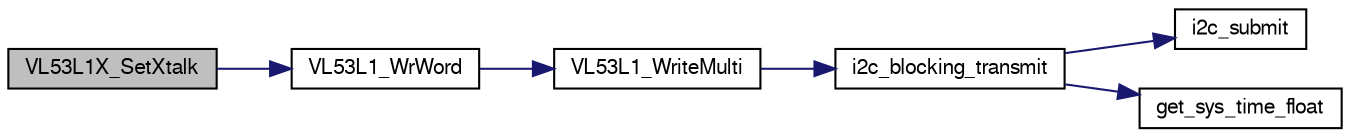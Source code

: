 digraph "VL53L1X_SetXtalk"
{
  edge [fontname="FreeSans",fontsize="10",labelfontname="FreeSans",labelfontsize="10"];
  node [fontname="FreeSans",fontsize="10",shape=record];
  rankdir="LR";
  Node1 [label="VL53L1X_SetXtalk",height=0.2,width=0.4,color="black", fillcolor="grey75", style="filled", fontcolor="black"];
  Node1 -> Node2 [color="midnightblue",fontsize="10",style="solid",fontname="FreeSans"];
  Node2 [label="VL53L1_WrWord",height=0.2,width=0.4,color="black", fillcolor="white", style="filled",URL="$vl53l1__platform_8c.html#a1a8884f5596d0c5874f3ce00a49d997d",tooltip="VL53L1_WrWord() definition. "];
  Node2 -> Node3 [color="midnightblue",fontsize="10",style="solid",fontname="FreeSans"];
  Node3 [label="VL53L1_WriteMulti",height=0.2,width=0.4,color="black", fillcolor="white", style="filled",URL="$vl53l1__platform_8c.html#a2c6c0aa7ad6ede0cf21eadb10ca3801e",tooltip="VL53L1_WriteMulti() definition. "];
  Node3 -> Node4 [color="midnightblue",fontsize="10",style="solid",fontname="FreeSans"];
  Node4 [label="i2c_blocking_transmit",height=0.2,width=0.4,color="black", fillcolor="white", style="filled",URL="$group__i2c.html#gad729c07f3a162f0463cbe381f4b538d3",tooltip="Submit a write only transaction and wait for it to complete. "];
  Node4 -> Node5 [color="midnightblue",fontsize="10",style="solid",fontname="FreeSans"];
  Node5 [label="i2c_submit",height=0.2,width=0.4,color="black", fillcolor="white", style="filled",URL="$group__i2c.html#ga4eed48e542a9c71b93372f5a38d7e367",tooltip="Submit a I2C transaction. "];
  Node4 -> Node6 [color="midnightblue",fontsize="10",style="solid",fontname="FreeSans"];
  Node6 [label="get_sys_time_float",height=0.2,width=0.4,color="black", fillcolor="white", style="filled",URL="$sys__time_8h.html#af486c2fb33d8d33645256a9970eb056e",tooltip="Get the time in seconds since startup. "];
}
